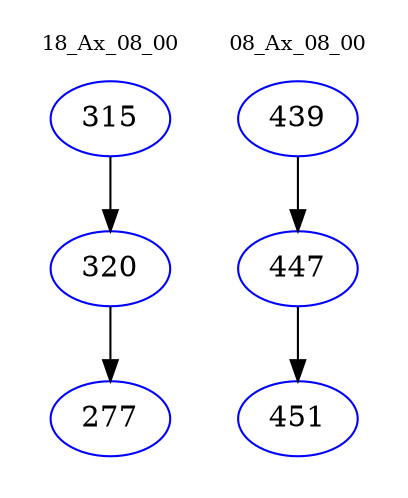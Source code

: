 digraph{
subgraph cluster_0 {
color = white
label = "18_Ax_08_00";
fontsize=10;
T0_315 [label="315", color="blue"]
T0_315 -> T0_320 [color="black"]
T0_320 [label="320", color="blue"]
T0_320 -> T0_277 [color="black"]
T0_277 [label="277", color="blue"]
}
subgraph cluster_1 {
color = white
label = "08_Ax_08_00";
fontsize=10;
T1_439 [label="439", color="blue"]
T1_439 -> T1_447 [color="black"]
T1_447 [label="447", color="blue"]
T1_447 -> T1_451 [color="black"]
T1_451 [label="451", color="blue"]
}
}
